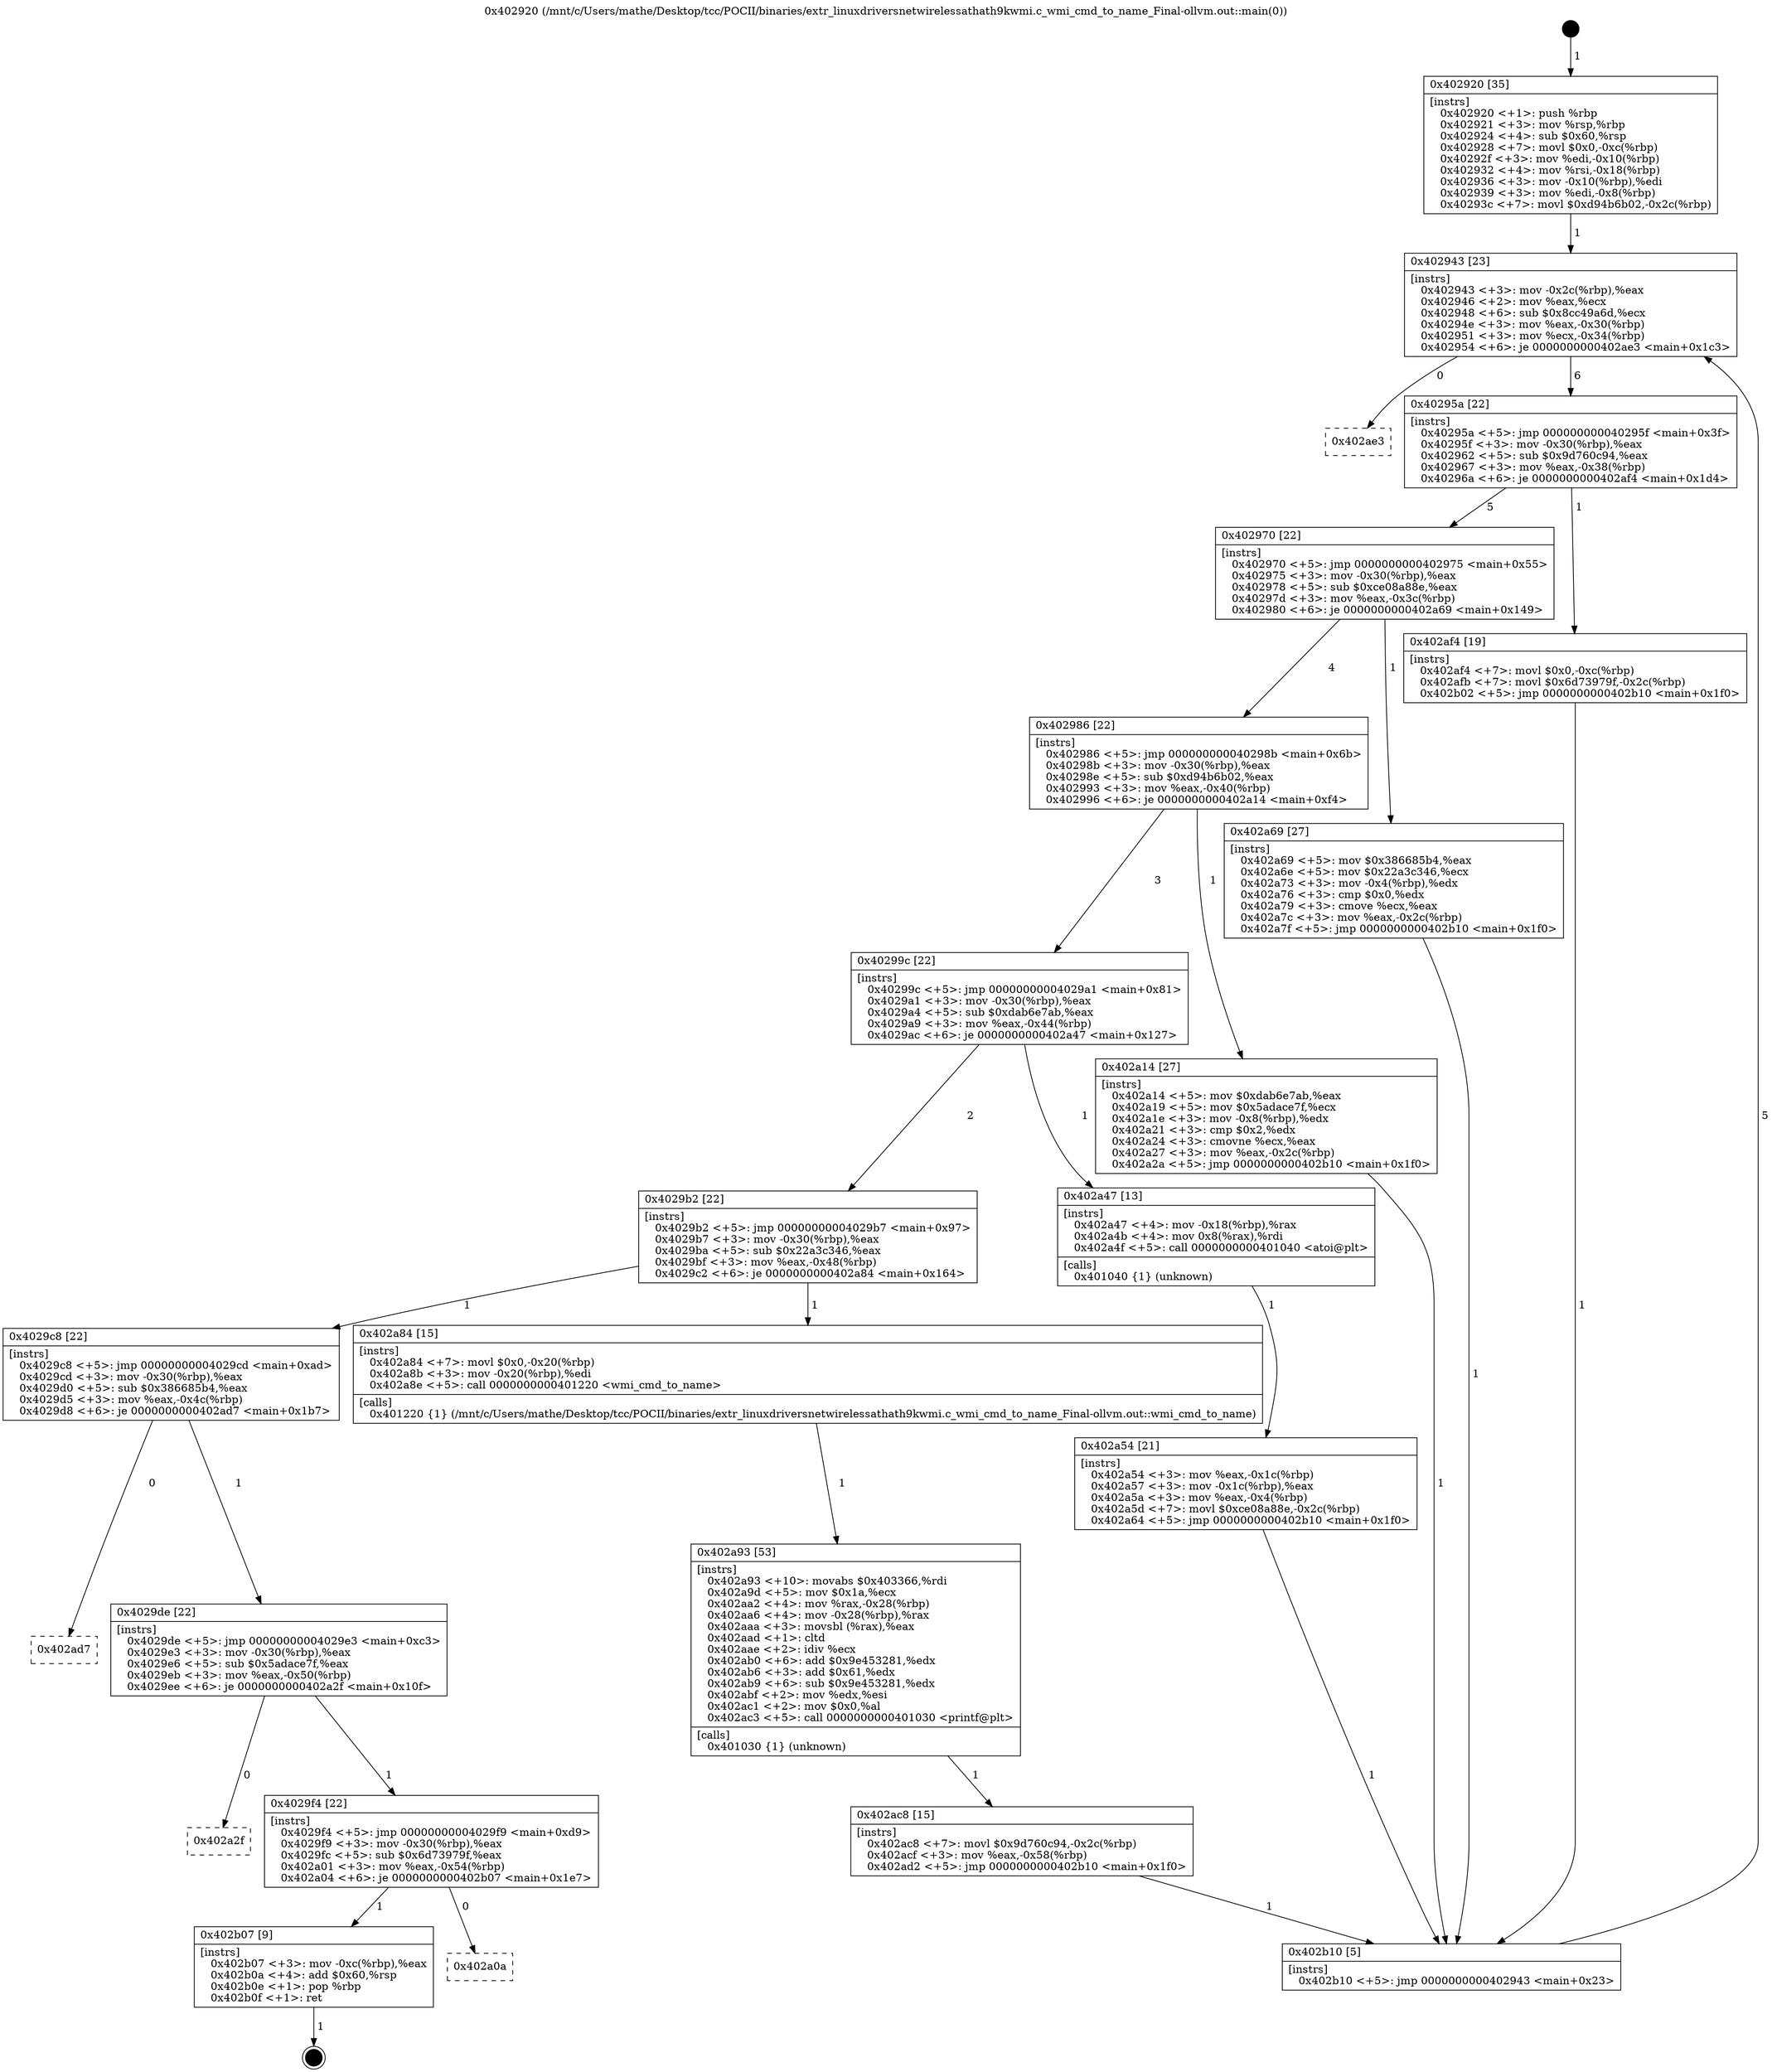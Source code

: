 digraph "0x402920" {
  label = "0x402920 (/mnt/c/Users/mathe/Desktop/tcc/POCII/binaries/extr_linuxdriversnetwirelessathath9kwmi.c_wmi_cmd_to_name_Final-ollvm.out::main(0))"
  labelloc = "t"
  node[shape=record]

  Entry [label="",width=0.3,height=0.3,shape=circle,fillcolor=black,style=filled]
  "0x402943" [label="{
     0x402943 [23]\l
     | [instrs]\l
     &nbsp;&nbsp;0x402943 \<+3\>: mov -0x2c(%rbp),%eax\l
     &nbsp;&nbsp;0x402946 \<+2\>: mov %eax,%ecx\l
     &nbsp;&nbsp;0x402948 \<+6\>: sub $0x8cc49a6d,%ecx\l
     &nbsp;&nbsp;0x40294e \<+3\>: mov %eax,-0x30(%rbp)\l
     &nbsp;&nbsp;0x402951 \<+3\>: mov %ecx,-0x34(%rbp)\l
     &nbsp;&nbsp;0x402954 \<+6\>: je 0000000000402ae3 \<main+0x1c3\>\l
  }"]
  "0x402ae3" [label="{
     0x402ae3\l
  }", style=dashed]
  "0x40295a" [label="{
     0x40295a [22]\l
     | [instrs]\l
     &nbsp;&nbsp;0x40295a \<+5\>: jmp 000000000040295f \<main+0x3f\>\l
     &nbsp;&nbsp;0x40295f \<+3\>: mov -0x30(%rbp),%eax\l
     &nbsp;&nbsp;0x402962 \<+5\>: sub $0x9d760c94,%eax\l
     &nbsp;&nbsp;0x402967 \<+3\>: mov %eax,-0x38(%rbp)\l
     &nbsp;&nbsp;0x40296a \<+6\>: je 0000000000402af4 \<main+0x1d4\>\l
  }"]
  Exit [label="",width=0.3,height=0.3,shape=circle,fillcolor=black,style=filled,peripheries=2]
  "0x402af4" [label="{
     0x402af4 [19]\l
     | [instrs]\l
     &nbsp;&nbsp;0x402af4 \<+7\>: movl $0x0,-0xc(%rbp)\l
     &nbsp;&nbsp;0x402afb \<+7\>: movl $0x6d73979f,-0x2c(%rbp)\l
     &nbsp;&nbsp;0x402b02 \<+5\>: jmp 0000000000402b10 \<main+0x1f0\>\l
  }"]
  "0x402970" [label="{
     0x402970 [22]\l
     | [instrs]\l
     &nbsp;&nbsp;0x402970 \<+5\>: jmp 0000000000402975 \<main+0x55\>\l
     &nbsp;&nbsp;0x402975 \<+3\>: mov -0x30(%rbp),%eax\l
     &nbsp;&nbsp;0x402978 \<+5\>: sub $0xce08a88e,%eax\l
     &nbsp;&nbsp;0x40297d \<+3\>: mov %eax,-0x3c(%rbp)\l
     &nbsp;&nbsp;0x402980 \<+6\>: je 0000000000402a69 \<main+0x149\>\l
  }"]
  "0x402a0a" [label="{
     0x402a0a\l
  }", style=dashed]
  "0x402a69" [label="{
     0x402a69 [27]\l
     | [instrs]\l
     &nbsp;&nbsp;0x402a69 \<+5\>: mov $0x386685b4,%eax\l
     &nbsp;&nbsp;0x402a6e \<+5\>: mov $0x22a3c346,%ecx\l
     &nbsp;&nbsp;0x402a73 \<+3\>: mov -0x4(%rbp),%edx\l
     &nbsp;&nbsp;0x402a76 \<+3\>: cmp $0x0,%edx\l
     &nbsp;&nbsp;0x402a79 \<+3\>: cmove %ecx,%eax\l
     &nbsp;&nbsp;0x402a7c \<+3\>: mov %eax,-0x2c(%rbp)\l
     &nbsp;&nbsp;0x402a7f \<+5\>: jmp 0000000000402b10 \<main+0x1f0\>\l
  }"]
  "0x402986" [label="{
     0x402986 [22]\l
     | [instrs]\l
     &nbsp;&nbsp;0x402986 \<+5\>: jmp 000000000040298b \<main+0x6b\>\l
     &nbsp;&nbsp;0x40298b \<+3\>: mov -0x30(%rbp),%eax\l
     &nbsp;&nbsp;0x40298e \<+5\>: sub $0xd94b6b02,%eax\l
     &nbsp;&nbsp;0x402993 \<+3\>: mov %eax,-0x40(%rbp)\l
     &nbsp;&nbsp;0x402996 \<+6\>: je 0000000000402a14 \<main+0xf4\>\l
  }"]
  "0x402b07" [label="{
     0x402b07 [9]\l
     | [instrs]\l
     &nbsp;&nbsp;0x402b07 \<+3\>: mov -0xc(%rbp),%eax\l
     &nbsp;&nbsp;0x402b0a \<+4\>: add $0x60,%rsp\l
     &nbsp;&nbsp;0x402b0e \<+1\>: pop %rbp\l
     &nbsp;&nbsp;0x402b0f \<+1\>: ret\l
  }"]
  "0x402a14" [label="{
     0x402a14 [27]\l
     | [instrs]\l
     &nbsp;&nbsp;0x402a14 \<+5\>: mov $0xdab6e7ab,%eax\l
     &nbsp;&nbsp;0x402a19 \<+5\>: mov $0x5adace7f,%ecx\l
     &nbsp;&nbsp;0x402a1e \<+3\>: mov -0x8(%rbp),%edx\l
     &nbsp;&nbsp;0x402a21 \<+3\>: cmp $0x2,%edx\l
     &nbsp;&nbsp;0x402a24 \<+3\>: cmovne %ecx,%eax\l
     &nbsp;&nbsp;0x402a27 \<+3\>: mov %eax,-0x2c(%rbp)\l
     &nbsp;&nbsp;0x402a2a \<+5\>: jmp 0000000000402b10 \<main+0x1f0\>\l
  }"]
  "0x40299c" [label="{
     0x40299c [22]\l
     | [instrs]\l
     &nbsp;&nbsp;0x40299c \<+5\>: jmp 00000000004029a1 \<main+0x81\>\l
     &nbsp;&nbsp;0x4029a1 \<+3\>: mov -0x30(%rbp),%eax\l
     &nbsp;&nbsp;0x4029a4 \<+5\>: sub $0xdab6e7ab,%eax\l
     &nbsp;&nbsp;0x4029a9 \<+3\>: mov %eax,-0x44(%rbp)\l
     &nbsp;&nbsp;0x4029ac \<+6\>: je 0000000000402a47 \<main+0x127\>\l
  }"]
  "0x402b10" [label="{
     0x402b10 [5]\l
     | [instrs]\l
     &nbsp;&nbsp;0x402b10 \<+5\>: jmp 0000000000402943 \<main+0x23\>\l
  }"]
  "0x402920" [label="{
     0x402920 [35]\l
     | [instrs]\l
     &nbsp;&nbsp;0x402920 \<+1\>: push %rbp\l
     &nbsp;&nbsp;0x402921 \<+3\>: mov %rsp,%rbp\l
     &nbsp;&nbsp;0x402924 \<+4\>: sub $0x60,%rsp\l
     &nbsp;&nbsp;0x402928 \<+7\>: movl $0x0,-0xc(%rbp)\l
     &nbsp;&nbsp;0x40292f \<+3\>: mov %edi,-0x10(%rbp)\l
     &nbsp;&nbsp;0x402932 \<+4\>: mov %rsi,-0x18(%rbp)\l
     &nbsp;&nbsp;0x402936 \<+3\>: mov -0x10(%rbp),%edi\l
     &nbsp;&nbsp;0x402939 \<+3\>: mov %edi,-0x8(%rbp)\l
     &nbsp;&nbsp;0x40293c \<+7\>: movl $0xd94b6b02,-0x2c(%rbp)\l
  }"]
  "0x4029f4" [label="{
     0x4029f4 [22]\l
     | [instrs]\l
     &nbsp;&nbsp;0x4029f4 \<+5\>: jmp 00000000004029f9 \<main+0xd9\>\l
     &nbsp;&nbsp;0x4029f9 \<+3\>: mov -0x30(%rbp),%eax\l
     &nbsp;&nbsp;0x4029fc \<+5\>: sub $0x6d73979f,%eax\l
     &nbsp;&nbsp;0x402a01 \<+3\>: mov %eax,-0x54(%rbp)\l
     &nbsp;&nbsp;0x402a04 \<+6\>: je 0000000000402b07 \<main+0x1e7\>\l
  }"]
  "0x402a47" [label="{
     0x402a47 [13]\l
     | [instrs]\l
     &nbsp;&nbsp;0x402a47 \<+4\>: mov -0x18(%rbp),%rax\l
     &nbsp;&nbsp;0x402a4b \<+4\>: mov 0x8(%rax),%rdi\l
     &nbsp;&nbsp;0x402a4f \<+5\>: call 0000000000401040 \<atoi@plt\>\l
     | [calls]\l
     &nbsp;&nbsp;0x401040 \{1\} (unknown)\l
  }"]
  "0x4029b2" [label="{
     0x4029b2 [22]\l
     | [instrs]\l
     &nbsp;&nbsp;0x4029b2 \<+5\>: jmp 00000000004029b7 \<main+0x97\>\l
     &nbsp;&nbsp;0x4029b7 \<+3\>: mov -0x30(%rbp),%eax\l
     &nbsp;&nbsp;0x4029ba \<+5\>: sub $0x22a3c346,%eax\l
     &nbsp;&nbsp;0x4029bf \<+3\>: mov %eax,-0x48(%rbp)\l
     &nbsp;&nbsp;0x4029c2 \<+6\>: je 0000000000402a84 \<main+0x164\>\l
  }"]
  "0x402a54" [label="{
     0x402a54 [21]\l
     | [instrs]\l
     &nbsp;&nbsp;0x402a54 \<+3\>: mov %eax,-0x1c(%rbp)\l
     &nbsp;&nbsp;0x402a57 \<+3\>: mov -0x1c(%rbp),%eax\l
     &nbsp;&nbsp;0x402a5a \<+3\>: mov %eax,-0x4(%rbp)\l
     &nbsp;&nbsp;0x402a5d \<+7\>: movl $0xce08a88e,-0x2c(%rbp)\l
     &nbsp;&nbsp;0x402a64 \<+5\>: jmp 0000000000402b10 \<main+0x1f0\>\l
  }"]
  "0x402a2f" [label="{
     0x402a2f\l
  }", style=dashed]
  "0x402a84" [label="{
     0x402a84 [15]\l
     | [instrs]\l
     &nbsp;&nbsp;0x402a84 \<+7\>: movl $0x0,-0x20(%rbp)\l
     &nbsp;&nbsp;0x402a8b \<+3\>: mov -0x20(%rbp),%edi\l
     &nbsp;&nbsp;0x402a8e \<+5\>: call 0000000000401220 \<wmi_cmd_to_name\>\l
     | [calls]\l
     &nbsp;&nbsp;0x401220 \{1\} (/mnt/c/Users/mathe/Desktop/tcc/POCII/binaries/extr_linuxdriversnetwirelessathath9kwmi.c_wmi_cmd_to_name_Final-ollvm.out::wmi_cmd_to_name)\l
  }"]
  "0x4029c8" [label="{
     0x4029c8 [22]\l
     | [instrs]\l
     &nbsp;&nbsp;0x4029c8 \<+5\>: jmp 00000000004029cd \<main+0xad\>\l
     &nbsp;&nbsp;0x4029cd \<+3\>: mov -0x30(%rbp),%eax\l
     &nbsp;&nbsp;0x4029d0 \<+5\>: sub $0x386685b4,%eax\l
     &nbsp;&nbsp;0x4029d5 \<+3\>: mov %eax,-0x4c(%rbp)\l
     &nbsp;&nbsp;0x4029d8 \<+6\>: je 0000000000402ad7 \<main+0x1b7\>\l
  }"]
  "0x402a93" [label="{
     0x402a93 [53]\l
     | [instrs]\l
     &nbsp;&nbsp;0x402a93 \<+10\>: movabs $0x403366,%rdi\l
     &nbsp;&nbsp;0x402a9d \<+5\>: mov $0x1a,%ecx\l
     &nbsp;&nbsp;0x402aa2 \<+4\>: mov %rax,-0x28(%rbp)\l
     &nbsp;&nbsp;0x402aa6 \<+4\>: mov -0x28(%rbp),%rax\l
     &nbsp;&nbsp;0x402aaa \<+3\>: movsbl (%rax),%eax\l
     &nbsp;&nbsp;0x402aad \<+1\>: cltd\l
     &nbsp;&nbsp;0x402aae \<+2\>: idiv %ecx\l
     &nbsp;&nbsp;0x402ab0 \<+6\>: add $0x9e453281,%edx\l
     &nbsp;&nbsp;0x402ab6 \<+3\>: add $0x61,%edx\l
     &nbsp;&nbsp;0x402ab9 \<+6\>: sub $0x9e453281,%edx\l
     &nbsp;&nbsp;0x402abf \<+2\>: mov %edx,%esi\l
     &nbsp;&nbsp;0x402ac1 \<+2\>: mov $0x0,%al\l
     &nbsp;&nbsp;0x402ac3 \<+5\>: call 0000000000401030 \<printf@plt\>\l
     | [calls]\l
     &nbsp;&nbsp;0x401030 \{1\} (unknown)\l
  }"]
  "0x402ac8" [label="{
     0x402ac8 [15]\l
     | [instrs]\l
     &nbsp;&nbsp;0x402ac8 \<+7\>: movl $0x9d760c94,-0x2c(%rbp)\l
     &nbsp;&nbsp;0x402acf \<+3\>: mov %eax,-0x58(%rbp)\l
     &nbsp;&nbsp;0x402ad2 \<+5\>: jmp 0000000000402b10 \<main+0x1f0\>\l
  }"]
  "0x4029de" [label="{
     0x4029de [22]\l
     | [instrs]\l
     &nbsp;&nbsp;0x4029de \<+5\>: jmp 00000000004029e3 \<main+0xc3\>\l
     &nbsp;&nbsp;0x4029e3 \<+3\>: mov -0x30(%rbp),%eax\l
     &nbsp;&nbsp;0x4029e6 \<+5\>: sub $0x5adace7f,%eax\l
     &nbsp;&nbsp;0x4029eb \<+3\>: mov %eax,-0x50(%rbp)\l
     &nbsp;&nbsp;0x4029ee \<+6\>: je 0000000000402a2f \<main+0x10f\>\l
  }"]
  "0x402ad7" [label="{
     0x402ad7\l
  }", style=dashed]
  Entry -> "0x402920" [label=" 1"]
  "0x402943" -> "0x402ae3" [label=" 0"]
  "0x402943" -> "0x40295a" [label=" 6"]
  "0x402b07" -> Exit [label=" 1"]
  "0x40295a" -> "0x402af4" [label=" 1"]
  "0x40295a" -> "0x402970" [label=" 5"]
  "0x4029f4" -> "0x402a0a" [label=" 0"]
  "0x402970" -> "0x402a69" [label=" 1"]
  "0x402970" -> "0x402986" [label=" 4"]
  "0x4029f4" -> "0x402b07" [label=" 1"]
  "0x402986" -> "0x402a14" [label=" 1"]
  "0x402986" -> "0x40299c" [label=" 3"]
  "0x402a14" -> "0x402b10" [label=" 1"]
  "0x402920" -> "0x402943" [label=" 1"]
  "0x402b10" -> "0x402943" [label=" 5"]
  "0x4029de" -> "0x4029f4" [label=" 1"]
  "0x40299c" -> "0x402a47" [label=" 1"]
  "0x40299c" -> "0x4029b2" [label=" 2"]
  "0x402a47" -> "0x402a54" [label=" 1"]
  "0x402a54" -> "0x402b10" [label=" 1"]
  "0x402a69" -> "0x402b10" [label=" 1"]
  "0x4029de" -> "0x402a2f" [label=" 0"]
  "0x4029b2" -> "0x402a84" [label=" 1"]
  "0x4029b2" -> "0x4029c8" [label=" 1"]
  "0x402a84" -> "0x402a93" [label=" 1"]
  "0x402a93" -> "0x402ac8" [label=" 1"]
  "0x402ac8" -> "0x402b10" [label=" 1"]
  "0x402af4" -> "0x402b10" [label=" 1"]
  "0x4029c8" -> "0x4029de" [label=" 1"]
  "0x4029c8" -> "0x402ad7" [label=" 0"]
}
